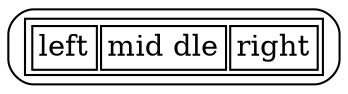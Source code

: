 digraph structs {
node [
shape=Mrecord
];

    struct1 [label=<
<table>
  <tr><td>left</td><td port="f1">mid dle</td><td port="f2">right</td></tr>
</table>>];

/*
    struct2 [label=<
<table>
  <tr><td port="f0">one</td><td>two</td></tr>
</table>>];

    struct3 [label=<
<table>
  <tr>
    <td rowspan="3">hello<BR/>world</td>
    <td colspan="3">b</td>
    <td rowspan="3">g</td>
    <td rowspan="3">h</td>
  </tr>
  <tr>
    <td>c</td><td port="here">d</td><td>e</td>
  </tr>
  <tr>
    <td colspan="3">f</td>
  </tr>
</table>>];

    struct1:f1 -> struct2:f0;
    struct1:f2 -> struct3:here;
*/
}
